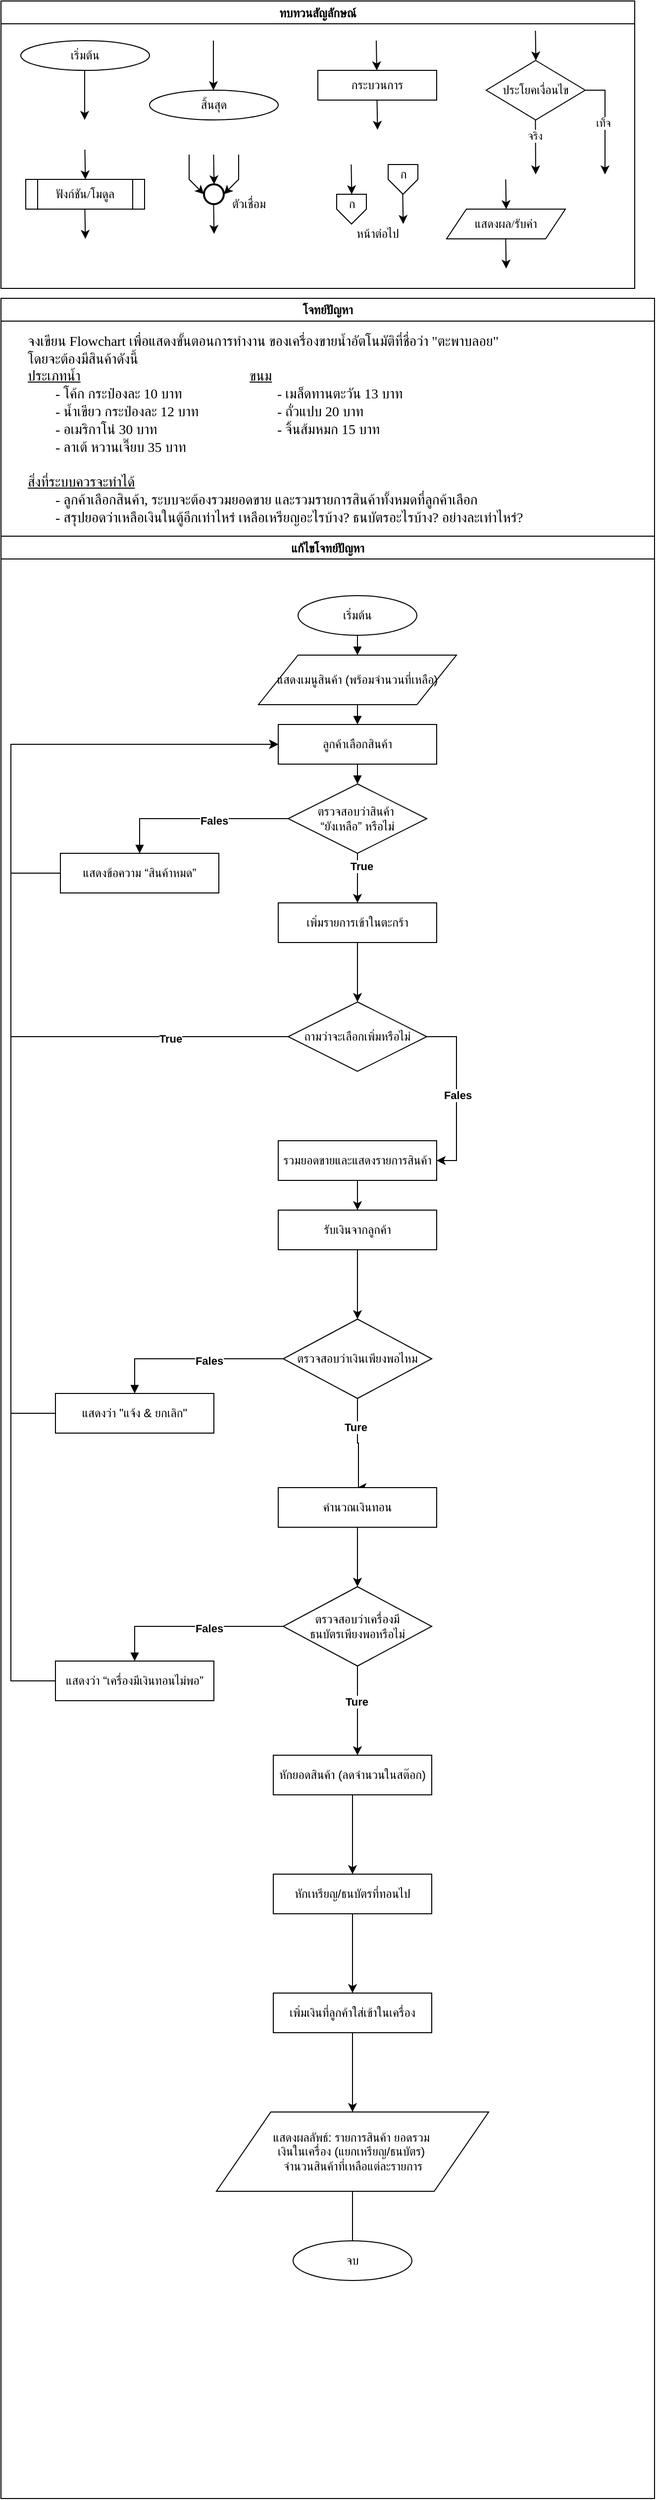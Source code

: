 <?xml version="1.0" encoding="UTF-8"?>
<mxfile version="28.0.4">
  <diagram name="Page-1" id="PdS_6scYZCDDdevV2K5-">
    <mxGraphModel dx="1303" dy="760" grid="1" gridSize="10" guides="1" tooltips="1" connect="1" arrows="1" fold="1" page="1" pageScale="1" pageWidth="827" pageHeight="1169" math="0" shadow="0">
      <root>
        <mxCell id="0" />
        <mxCell id="1" parent="0" />
        <mxCell id="b8LFJ1e8wzKBbjeRUcbo-1" value="ทบทวนสัญลักษณ์" style="swimlane;fontFamily=Sarabun;fontSource=https://fonts.googleapis.com/css?family=Sarabun;" parent="1" vertex="1">
          <mxGeometry x="80" y="30" width="640" height="290" as="geometry" />
        </mxCell>
        <mxCell id="b8LFJ1e8wzKBbjeRUcbo-2" value="&lt;font data-font-src=&quot;https://fonts.googleapis.com/css?family=Sarabun&quot; face=&quot;Sarabun&quot;&gt;เริ่มต้น&lt;/font&gt;" style="ellipse;whiteSpace=wrap;html=1;" parent="b8LFJ1e8wzKBbjeRUcbo-1" vertex="1">
          <mxGeometry x="20" y="40" width="130" height="30" as="geometry" />
        </mxCell>
        <mxCell id="b8LFJ1e8wzKBbjeRUcbo-3" value="" style="endArrow=classic;html=1;rounded=0;" parent="b8LFJ1e8wzKBbjeRUcbo-1" edge="1">
          <mxGeometry width="50" height="50" relative="1" as="geometry">
            <mxPoint x="84.5" y="70" as="sourcePoint" />
            <mxPoint x="84.5" y="120" as="targetPoint" />
          </mxGeometry>
        </mxCell>
        <mxCell id="b8LFJ1e8wzKBbjeRUcbo-4" value="&lt;font face=&quot;Sarabun&quot;&gt;สิ้นสุด&lt;/font&gt;" style="ellipse;whiteSpace=wrap;html=1;" parent="b8LFJ1e8wzKBbjeRUcbo-1" vertex="1">
          <mxGeometry x="150" y="90" width="130" height="30" as="geometry" />
        </mxCell>
        <mxCell id="b8LFJ1e8wzKBbjeRUcbo-5" value="" style="endArrow=classic;html=1;rounded=0;" parent="b8LFJ1e8wzKBbjeRUcbo-1" edge="1">
          <mxGeometry width="50" height="50" relative="1" as="geometry">
            <mxPoint x="214.5" y="40" as="sourcePoint" />
            <mxPoint x="214.5" y="90" as="targetPoint" />
          </mxGeometry>
        </mxCell>
        <mxCell id="b8LFJ1e8wzKBbjeRUcbo-6" value="กระบวนการ" style="rounded=0;whiteSpace=wrap;html=1;fontFamily=Sarabun;fontSource=https://fonts.googleapis.com/css?family=Sarabun;" parent="b8LFJ1e8wzKBbjeRUcbo-1" vertex="1">
          <mxGeometry x="320" y="70" width="120" height="30" as="geometry" />
        </mxCell>
        <mxCell id="b8LFJ1e8wzKBbjeRUcbo-7" value="" style="endArrow=classic;html=1;rounded=0;" parent="b8LFJ1e8wzKBbjeRUcbo-1" edge="1">
          <mxGeometry width="50" height="50" relative="1" as="geometry">
            <mxPoint x="379" y="40" as="sourcePoint" />
            <mxPoint x="379.5" y="70" as="targetPoint" />
          </mxGeometry>
        </mxCell>
        <mxCell id="b8LFJ1e8wzKBbjeRUcbo-8" value="" style="endArrow=classic;html=1;rounded=0;" parent="b8LFJ1e8wzKBbjeRUcbo-1" edge="1">
          <mxGeometry width="50" height="50" relative="1" as="geometry">
            <mxPoint x="379.75" y="100" as="sourcePoint" />
            <mxPoint x="380.25" y="130" as="targetPoint" />
          </mxGeometry>
        </mxCell>
        <mxCell id="b8LFJ1e8wzKBbjeRUcbo-9" value="ประโยคเงื่อนไข" style="rhombus;whiteSpace=wrap;html=1;fontFamily=Sarabun;fontSource=https://fonts.googleapis.com/css?family=Sarabun;" parent="b8LFJ1e8wzKBbjeRUcbo-1" vertex="1">
          <mxGeometry x="490" y="60" width="100" height="60" as="geometry" />
        </mxCell>
        <mxCell id="b8LFJ1e8wzKBbjeRUcbo-10" value="" style="endArrow=classic;html=1;rounded=0;" parent="b8LFJ1e8wzKBbjeRUcbo-1" edge="1">
          <mxGeometry width="50" height="50" relative="1" as="geometry">
            <mxPoint x="539.71" y="30" as="sourcePoint" />
            <mxPoint x="540.21" y="60" as="targetPoint" />
          </mxGeometry>
        </mxCell>
        <mxCell id="b8LFJ1e8wzKBbjeRUcbo-11" value="" style="endArrow=classic;html=1;rounded=0;" parent="b8LFJ1e8wzKBbjeRUcbo-1" edge="1">
          <mxGeometry width="50" height="50" relative="1" as="geometry">
            <mxPoint x="539.71" y="120" as="sourcePoint" />
            <mxPoint x="540" y="175" as="targetPoint" />
          </mxGeometry>
        </mxCell>
        <mxCell id="b8LFJ1e8wzKBbjeRUcbo-12" value="จริง" style="edgeLabel;html=1;align=center;verticalAlign=middle;resizable=0;points=[];fontFamily=Sarabun;fontSource=https://fonts.googleapis.com/css?family=Sarabun;" parent="b8LFJ1e8wzKBbjeRUcbo-11" vertex="1" connectable="0">
          <mxGeometry x="-0.414" y="-1" relative="1" as="geometry">
            <mxPoint as="offset" />
          </mxGeometry>
        </mxCell>
        <mxCell id="b8LFJ1e8wzKBbjeRUcbo-13" value="" style="endArrow=classic;html=1;rounded=0;exitX=1;exitY=0.5;exitDx=0;exitDy=0;" parent="b8LFJ1e8wzKBbjeRUcbo-1" source="b8LFJ1e8wzKBbjeRUcbo-9" edge="1">
          <mxGeometry width="50" height="50" relative="1" as="geometry">
            <mxPoint x="620" y="95" as="sourcePoint" />
            <mxPoint x="610" y="175" as="targetPoint" />
            <Array as="points">
              <mxPoint x="610" y="90" />
            </Array>
          </mxGeometry>
        </mxCell>
        <mxCell id="b8LFJ1e8wzKBbjeRUcbo-14" value="&lt;font data-font-src=&quot;https://fonts.googleapis.com/css?family=Sarabun&quot; face=&quot;Sarabun&quot;&gt;เท็จ&lt;/font&gt;" style="edgeLabel;html=1;align=center;verticalAlign=middle;resizable=0;points=[];" parent="b8LFJ1e8wzKBbjeRUcbo-13" vertex="1" connectable="0">
          <mxGeometry x="-0.002" y="-2" relative="1" as="geometry">
            <mxPoint as="offset" />
          </mxGeometry>
        </mxCell>
        <mxCell id="b8LFJ1e8wzKBbjeRUcbo-15" value="&lt;font data-font-src=&quot;https://fonts.googleapis.com/css?family=Sarabun&quot; face=&quot;Sarabun&quot;&gt;ฟังก์ชัน/โมดูล&lt;/font&gt;" style="shape=process;whiteSpace=wrap;html=1;backgroundOutline=1;" parent="b8LFJ1e8wzKBbjeRUcbo-1" vertex="1">
          <mxGeometry x="25" y="180" width="120" height="30" as="geometry" />
        </mxCell>
        <mxCell id="b8LFJ1e8wzKBbjeRUcbo-16" value="" style="endArrow=classic;html=1;rounded=0;" parent="b8LFJ1e8wzKBbjeRUcbo-1" edge="1">
          <mxGeometry width="50" height="50" relative="1" as="geometry">
            <mxPoint x="84.71" y="150" as="sourcePoint" />
            <mxPoint x="85.21" y="180" as="targetPoint" />
          </mxGeometry>
        </mxCell>
        <mxCell id="b8LFJ1e8wzKBbjeRUcbo-17" value="" style="endArrow=classic;html=1;rounded=0;" parent="b8LFJ1e8wzKBbjeRUcbo-1" edge="1">
          <mxGeometry width="50" height="50" relative="1" as="geometry">
            <mxPoint x="84.71" y="210" as="sourcePoint" />
            <mxPoint x="85.21" y="240" as="targetPoint" />
          </mxGeometry>
        </mxCell>
        <mxCell id="b8LFJ1e8wzKBbjeRUcbo-18" value="" style="strokeWidth=2;html=1;shape=mxgraph.flowchart.start_2;whiteSpace=wrap;" parent="b8LFJ1e8wzKBbjeRUcbo-1" vertex="1">
          <mxGeometry x="205" y="185" width="20" height="20" as="geometry" />
        </mxCell>
        <mxCell id="b8LFJ1e8wzKBbjeRUcbo-19" value="" style="endArrow=classic;html=1;rounded=0;" parent="b8LFJ1e8wzKBbjeRUcbo-1" edge="1">
          <mxGeometry width="50" height="50" relative="1" as="geometry">
            <mxPoint x="214.71" y="155" as="sourcePoint" />
            <mxPoint x="215.21" y="185" as="targetPoint" />
          </mxGeometry>
        </mxCell>
        <mxCell id="b8LFJ1e8wzKBbjeRUcbo-20" value="" style="endArrow=classic;html=1;rounded=0;entryX=0;entryY=0.5;entryDx=0;entryDy=0;entryPerimeter=0;" parent="b8LFJ1e8wzKBbjeRUcbo-1" target="b8LFJ1e8wzKBbjeRUcbo-18" edge="1">
          <mxGeometry width="50" height="50" relative="1" as="geometry">
            <mxPoint x="190.0" y="155" as="sourcePoint" />
            <mxPoint x="190.5" y="185" as="targetPoint" />
            <Array as="points">
              <mxPoint x="190" y="180" />
            </Array>
          </mxGeometry>
        </mxCell>
        <mxCell id="b8LFJ1e8wzKBbjeRUcbo-21" value="" style="endArrow=classic;html=1;rounded=0;entryX=1;entryY=0.5;entryDx=0;entryDy=0;entryPerimeter=0;" parent="b8LFJ1e8wzKBbjeRUcbo-1" target="b8LFJ1e8wzKBbjeRUcbo-18" edge="1">
          <mxGeometry width="50" height="50" relative="1" as="geometry">
            <mxPoint x="240.0" y="155" as="sourcePoint" />
            <mxPoint x="240.5" y="185" as="targetPoint" />
            <Array as="points">
              <mxPoint x="240" y="180" />
            </Array>
          </mxGeometry>
        </mxCell>
        <mxCell id="b8LFJ1e8wzKBbjeRUcbo-22" value="" style="endArrow=classic;html=1;rounded=0;" parent="b8LFJ1e8wzKBbjeRUcbo-1" edge="1">
          <mxGeometry width="50" height="50" relative="1" as="geometry">
            <mxPoint x="214.71" y="205" as="sourcePoint" />
            <mxPoint x="215.21" y="235" as="targetPoint" />
          </mxGeometry>
        </mxCell>
        <mxCell id="b8LFJ1e8wzKBbjeRUcbo-23" value="&lt;font data-font-src=&quot;https://fonts.googleapis.com/css?family=Sarabun&quot; face=&quot;Sarabun&quot;&gt;ตัวเชื่อม&lt;/font&gt;" style="text;html=1;align=center;verticalAlign=middle;resizable=0;points=[];autosize=1;strokeColor=none;fillColor=none;" parent="b8LFJ1e8wzKBbjeRUcbo-1" vertex="1">
          <mxGeometry x="220" y="190" width="60" height="30" as="geometry" />
        </mxCell>
        <mxCell id="b8LFJ1e8wzKBbjeRUcbo-24" value="" style="endArrow=classic;html=1;rounded=0;" parent="b8LFJ1e8wzKBbjeRUcbo-1" edge="1">
          <mxGeometry width="50" height="50" relative="1" as="geometry">
            <mxPoint x="353.71" y="165" as="sourcePoint" />
            <mxPoint x="354.21" y="195" as="targetPoint" />
          </mxGeometry>
        </mxCell>
        <mxCell id="b8LFJ1e8wzKBbjeRUcbo-25" value="" style="verticalLabelPosition=bottom;verticalAlign=top;html=1;shape=offPageConnector;rounded=0;size=0.5;" parent="b8LFJ1e8wzKBbjeRUcbo-1" vertex="1">
          <mxGeometry x="339" y="195" width="30" height="30" as="geometry" />
        </mxCell>
        <mxCell id="b8LFJ1e8wzKBbjeRUcbo-26" value="" style="endArrow=classic;html=1;rounded=0;" parent="b8LFJ1e8wzKBbjeRUcbo-1" edge="1">
          <mxGeometry width="50" height="50" relative="1" as="geometry">
            <mxPoint x="405.71" y="195" as="sourcePoint" />
            <mxPoint x="406.21" y="225" as="targetPoint" />
          </mxGeometry>
        </mxCell>
        <mxCell id="b8LFJ1e8wzKBbjeRUcbo-27" value="" style="verticalLabelPosition=bottom;verticalAlign=top;html=1;shape=offPageConnector;rounded=0;size=0.5;" parent="b8LFJ1e8wzKBbjeRUcbo-1" vertex="1">
          <mxGeometry x="391" y="165" width="30" height="30" as="geometry" />
        </mxCell>
        <mxCell id="b8LFJ1e8wzKBbjeRUcbo-28" value="หน้าต่อไป" style="text;html=1;align=center;verticalAlign=middle;resizable=0;points=[];autosize=1;strokeColor=none;fillColor=none;fontFamily=Sarabun;fontSource=https://fonts.googleapis.com/css?family=Sarabun;" parent="b8LFJ1e8wzKBbjeRUcbo-1" vertex="1">
          <mxGeometry x="345" y="220" width="70" height="30" as="geometry" />
        </mxCell>
        <mxCell id="b8LFJ1e8wzKBbjeRUcbo-29" value="ก" style="text;html=1;align=center;verticalAlign=middle;resizable=0;points=[];autosize=1;strokeColor=none;fillColor=none;fontFamily=Sarabun;fontSource=https://fonts.googleapis.com/css?family=Sarabun;" parent="b8LFJ1e8wzKBbjeRUcbo-1" vertex="1">
          <mxGeometry x="339" y="190" width="30" height="30" as="geometry" />
        </mxCell>
        <mxCell id="b8LFJ1e8wzKBbjeRUcbo-30" value="ก" style="text;html=1;align=center;verticalAlign=middle;resizable=0;points=[];autosize=1;strokeColor=none;fillColor=none;fontFamily=Sarabun;fontSource=https://fonts.googleapis.com/css?family=Sarabun;" parent="b8LFJ1e8wzKBbjeRUcbo-1" vertex="1">
          <mxGeometry x="391" y="160" width="30" height="30" as="geometry" />
        </mxCell>
        <mxCell id="b8LFJ1e8wzKBbjeRUcbo-31" value="แสดงผล/รับค่า" style="shape=parallelogram;perimeter=parallelogramPerimeter;whiteSpace=wrap;html=1;fixedSize=1;fontFamily=Sarabun;fontSource=https://fonts.googleapis.com/css?family=Sarabun;" parent="b8LFJ1e8wzKBbjeRUcbo-1" vertex="1">
          <mxGeometry x="450" y="210" width="120" height="30" as="geometry" />
        </mxCell>
        <mxCell id="b8LFJ1e8wzKBbjeRUcbo-32" value="" style="endArrow=classic;html=1;rounded=0;" parent="b8LFJ1e8wzKBbjeRUcbo-1" edge="1">
          <mxGeometry width="50" height="50" relative="1" as="geometry">
            <mxPoint x="509.71" y="180" as="sourcePoint" />
            <mxPoint x="510.21" y="210" as="targetPoint" />
          </mxGeometry>
        </mxCell>
        <mxCell id="b8LFJ1e8wzKBbjeRUcbo-33" value="" style="endArrow=classic;html=1;rounded=0;" parent="b8LFJ1e8wzKBbjeRUcbo-1" edge="1">
          <mxGeometry width="50" height="50" relative="1" as="geometry">
            <mxPoint x="509.71" y="240" as="sourcePoint" />
            <mxPoint x="510.21" y="270" as="targetPoint" />
          </mxGeometry>
        </mxCell>
        <mxCell id="b8LFJ1e8wzKBbjeRUcbo-37" value="&lt;font data-font-src=&quot;https://fonts.googleapis.com/css?family=Sarabun&quot; face=&quot;Sarabun&quot;&gt;โจทย์ปัญหา&lt;/font&gt;" style="swimlane;whiteSpace=wrap;html=1;" parent="1" vertex="1">
          <mxGeometry x="80" y="330" width="660" height="2220" as="geometry" />
        </mxCell>
        <mxCell id="b8LFJ1e8wzKBbjeRUcbo-38" value="&lt;font data-font-src=&quot;https://fonts.googleapis.com/css?family=Sarabun&quot; face=&quot;Sarabun&quot; style=&quot;font-size: 14px;&quot;&gt;จงเขียน Flowchart เพื่อแสดงขั้นตอนการทำงาน ของเครื่องขายน้ำอัตโนมัติที่ชื่อว่า &quot;ตะพาบลอย&quot;&lt;br&gt;โดยจะต้องมีสินค้าดังนี้&lt;br&gt;&lt;u&gt;ประเภทน้ำ&lt;span style=&quot;white-space: pre;&quot;&gt;&#x9;&lt;/span&gt;&lt;span style=&quot;white-space: pre;&quot;&gt;&#x9;&lt;/span&gt;&lt;span style=&quot;white-space: pre;&quot;&gt;&#x9;&lt;/span&gt;&lt;span style=&quot;white-space: pre;&quot;&gt;&#x9;&lt;/span&gt;&lt;span style=&quot;white-space: pre;&quot;&gt;&#x9;&lt;/span&gt;&lt;span style=&quot;white-space: pre;&quot;&gt;&#x9;&lt;span style=&quot;white-space: pre;&quot;&gt;&#x9;&lt;/span&gt;ข&lt;/span&gt;นม&lt;/u&gt;&lt;br&gt;&lt;span style=&quot;white-space: pre;&quot;&gt;&#x9;&lt;/span&gt;- โค้ก กระป๋องละ 10 บาท&lt;span style=&quot;white-space: pre;&quot;&gt;&#x9;&lt;/span&gt;&lt;span style=&quot;white-space: pre;&quot;&gt;&#x9;&lt;/span&gt;&lt;span style=&quot;white-space: pre;&quot;&gt;&#x9;&lt;/span&gt;&lt;span style=&quot;white-space: pre;&quot;&gt;&#x9;&lt;/span&gt;- เมล็ดทานตะวัน 13 บาท&lt;br&gt;&lt;span style=&quot;white-space: pre;&quot;&gt;&#x9;&lt;/span&gt;- น้ำเขียว กระป๋องละ 12 บาท&lt;span style=&quot;white-space: pre;&quot;&gt;&#x9;&lt;/span&gt;&lt;span style=&quot;white-space: pre;&quot;&gt;&#x9;&lt;/span&gt;&lt;span style=&quot;white-space: pre;&quot;&gt;&#x9;&lt;/span&gt;- ถั่วแปบ 20 บาท&lt;br&gt;&lt;span style=&quot;white-space: pre;&quot;&gt;&#x9;&lt;/span&gt;- อเมริกาโน่ 30 บาท&lt;span style=&quot;white-space: pre;&quot;&gt;&#x9;&lt;/span&gt;&lt;span style=&quot;white-space: pre;&quot;&gt;&#x9;&lt;/span&gt;&lt;span style=&quot;white-space: pre;&quot;&gt;&#x9;&lt;/span&gt;&lt;span style=&quot;white-space: pre;&quot;&gt;&#x9;&lt;/span&gt;&lt;span style=&quot;white-space: pre;&quot;&gt;&#x9;&lt;/span&gt;- จิ้นส้มหมก 15 บาท&lt;br&gt;&lt;span style=&quot;white-space: pre;&quot;&gt;&#x9;&lt;/span&gt;- ลาเต้ หวานเจี๊ยบ 35 บาท&lt;span style=&quot;white-space: pre;&quot;&gt;&#x9;&lt;/span&gt;&lt;br&gt;&lt;br&gt;&lt;u&gt;สิ่งที่ระบบควรจะทำได้&lt;/u&gt;&lt;br&gt;&lt;span style=&quot;white-space: pre;&quot;&gt;&#x9;&lt;/span&gt;- ลูกค้าเลือกสินค้า, ระบบจะต้องรวมยอดขาย และรวมรายการสินค้าทั้งหมดที่ลูกค้าเลือก&lt;br&gt;&lt;span style=&quot;white-space: pre;&quot;&gt;&#x9;&lt;/span&gt;- สรุปยอดว่าเหลือเงินในตู้อีกเท่าไหร่ เหลือเหรียญอะไรบ้าง? ธนบัตรอะไรบ้าง? อย่างละเท่าไหร่?&lt;br&gt;&lt;br&gt;&lt;br&gt;&lt;/font&gt;" style="text;html=1;align=left;verticalAlign=middle;resizable=0;points=[];autosize=1;strokeColor=none;fillColor=none;fontSize=14;" parent="b8LFJ1e8wzKBbjeRUcbo-37" vertex="1">
          <mxGeometry x="25" y="30" width="580" height="240" as="geometry" />
        </mxCell>
        <mxCell id="b8LFJ1e8wzKBbjeRUcbo-34" value="แก้ไขโจทย์ปัญหา" style="swimlane;fontFamily=Sarabun;fontSource=https://fonts.googleapis.com/css?family=Sarabun;" parent="b8LFJ1e8wzKBbjeRUcbo-37" vertex="1">
          <mxGeometry y="240" width="660" height="1980" as="geometry" />
        </mxCell>
        <mxCell id="b8LFJ1e8wzKBbjeRUcbo-106" value="เริ่มต้น" style="ellipse;whiteSpace=wrap;html=1;" parent="b8LFJ1e8wzKBbjeRUcbo-34" vertex="1">
          <mxGeometry x="300" y="60" width="120" height="40" as="geometry" />
        </mxCell>
        <mxCell id="b8LFJ1e8wzKBbjeRUcbo-107" value="แสดงเมนูสินค้า (พร้อมจำนวนที่เหลือ)" style="shape=parallelogram;whiteSpace=wrap;html=1;" parent="b8LFJ1e8wzKBbjeRUcbo-34" vertex="1">
          <mxGeometry x="260" y="120" width="200" height="50" as="geometry" />
        </mxCell>
        <mxCell id="b8LFJ1e8wzKBbjeRUcbo-108" value="ลูกค้าเลือกสินค้า" style="rectangle;whiteSpace=wrap;html=1;" parent="b8LFJ1e8wzKBbjeRUcbo-34" vertex="1">
          <mxGeometry x="280" y="190" width="160" height="40" as="geometry" />
        </mxCell>
        <mxCell id="b8LFJ1e8wzKBbjeRUcbo-137" value="" style="edgeStyle=orthogonalEdgeStyle;rounded=0;orthogonalLoop=1;jettySize=auto;html=1;exitX=0.5;exitY=1;exitDx=0;exitDy=0;entryX=0.5;entryY=0;entryDx=0;entryDy=0;" parent="b8LFJ1e8wzKBbjeRUcbo-34" source="b8LFJ1e8wzKBbjeRUcbo-109" target="b8LFJ1e8wzKBbjeRUcbo-136" edge="1">
          <mxGeometry relative="1" as="geometry">
            <Array as="points">
              <mxPoint x="360" y="330" />
              <mxPoint x="360" y="330" />
            </Array>
          </mxGeometry>
        </mxCell>
        <mxCell id="b8LFJ1e8wzKBbjeRUcbo-138" value="&lt;b&gt;True&lt;/b&gt;" style="edgeLabel;html=1;align=center;verticalAlign=middle;resizable=0;points=[];" parent="b8LFJ1e8wzKBbjeRUcbo-137" vertex="1" connectable="0">
          <mxGeometry x="-0.473" y="4" relative="1" as="geometry">
            <mxPoint as="offset" />
          </mxGeometry>
        </mxCell>
        <mxCell id="b8LFJ1e8wzKBbjeRUcbo-109" value="ตรวจสอบว่าสินค้า&amp;nbsp;&lt;div&gt;“ยังเหลือ” หรือไม่&lt;/div&gt;" style="rhombus;whiteSpace=wrap;html=1;" parent="b8LFJ1e8wzKBbjeRUcbo-34" vertex="1">
          <mxGeometry x="290" y="250" width="140" height="70" as="geometry" />
        </mxCell>
        <mxCell id="b8LFJ1e8wzKBbjeRUcbo-142" value="" style="edgeStyle=orthogonalEdgeStyle;rounded=0;orthogonalLoop=1;jettySize=auto;html=1;entryX=0;entryY=0.5;entryDx=0;entryDy=0;exitX=0;exitY=0.5;exitDx=0;exitDy=0;" parent="b8LFJ1e8wzKBbjeRUcbo-34" source="b8LFJ1e8wzKBbjeRUcbo-110" target="b8LFJ1e8wzKBbjeRUcbo-108" edge="1">
          <mxGeometry relative="1" as="geometry">
            <mxPoint x="-60" y="340" as="targetPoint" />
            <Array as="points">
              <mxPoint x="10" y="340" />
              <mxPoint x="10" y="210" />
            </Array>
          </mxGeometry>
        </mxCell>
        <mxCell id="b8LFJ1e8wzKBbjeRUcbo-110" value="แสดงข้อความ “สินค้าหมด”" style="rectangle;whiteSpace=wrap;html=1;" parent="b8LFJ1e8wzKBbjeRUcbo-34" vertex="1">
          <mxGeometry x="60" y="320" width="160" height="40" as="geometry" />
        </mxCell>
        <mxCell id="b8LFJ1e8wzKBbjeRUcbo-119" style="endArrow=block;" parent="b8LFJ1e8wzKBbjeRUcbo-34" source="b8LFJ1e8wzKBbjeRUcbo-106" target="b8LFJ1e8wzKBbjeRUcbo-107" edge="1">
          <mxGeometry relative="1" as="geometry" />
        </mxCell>
        <mxCell id="b8LFJ1e8wzKBbjeRUcbo-120" style="endArrow=block;" parent="b8LFJ1e8wzKBbjeRUcbo-34" source="b8LFJ1e8wzKBbjeRUcbo-107" target="b8LFJ1e8wzKBbjeRUcbo-108" edge="1">
          <mxGeometry relative="1" as="geometry" />
        </mxCell>
        <mxCell id="b8LFJ1e8wzKBbjeRUcbo-121" style="endArrow=block;" parent="b8LFJ1e8wzKBbjeRUcbo-34" source="b8LFJ1e8wzKBbjeRUcbo-108" target="b8LFJ1e8wzKBbjeRUcbo-109" edge="1">
          <mxGeometry relative="1" as="geometry" />
        </mxCell>
        <mxCell id="b8LFJ1e8wzKBbjeRUcbo-122" style="endArrow=block;exitX=0;exitY=0.5;exitDx=0;exitDy=0;rounded=0;curved=0;" parent="b8LFJ1e8wzKBbjeRUcbo-34" source="b8LFJ1e8wzKBbjeRUcbo-109" target="b8LFJ1e8wzKBbjeRUcbo-110" edge="1">
          <mxGeometry relative="1" as="geometry">
            <mxPoint x="230" y="280" as="targetPoint" />
            <Array as="points">
              <mxPoint x="140" y="285" />
            </Array>
          </mxGeometry>
        </mxCell>
        <mxCell id="b8LFJ1e8wzKBbjeRUcbo-135" value="&lt;b&gt;Fales&lt;/b&gt;" style="edgeLabel;html=1;align=center;verticalAlign=middle;resizable=0;points=[];" parent="b8LFJ1e8wzKBbjeRUcbo-122" vertex="1" connectable="0">
          <mxGeometry x="-0.183" y="2" relative="1" as="geometry">
            <mxPoint as="offset" />
          </mxGeometry>
        </mxCell>
        <mxCell id="b8LFJ1e8wzKBbjeRUcbo-144" value="" style="edgeStyle=orthogonalEdgeStyle;rounded=0;orthogonalLoop=1;jettySize=auto;html=1;" parent="b8LFJ1e8wzKBbjeRUcbo-34" source="b8LFJ1e8wzKBbjeRUcbo-136" edge="1">
          <mxGeometry relative="1" as="geometry">
            <mxPoint x="360" y="470" as="targetPoint" />
          </mxGeometry>
        </mxCell>
        <mxCell id="b8LFJ1e8wzKBbjeRUcbo-136" value="เพิ่มรายการเข้าในตะกร้า" style="rectangle;whiteSpace=wrap;html=1;" parent="b8LFJ1e8wzKBbjeRUcbo-34" vertex="1">
          <mxGeometry x="280" y="370" width="160" height="40" as="geometry" />
        </mxCell>
        <mxCell id="b8LFJ1e8wzKBbjeRUcbo-147" value="" style="edgeStyle=orthogonalEdgeStyle;rounded=0;orthogonalLoop=1;jettySize=auto;html=1;entryX=0;entryY=0.5;entryDx=0;entryDy=0;exitX=0;exitY=0.5;exitDx=0;exitDy=0;" parent="b8LFJ1e8wzKBbjeRUcbo-34" source="b8LFJ1e8wzKBbjeRUcbo-145" target="b8LFJ1e8wzKBbjeRUcbo-108" edge="1">
          <mxGeometry relative="1" as="geometry">
            <mxPoint x="180" y="505" as="targetPoint" />
            <Array as="points">
              <mxPoint x="10" y="505" />
              <mxPoint x="10" y="210" />
            </Array>
          </mxGeometry>
        </mxCell>
        <mxCell id="b8LFJ1e8wzKBbjeRUcbo-148" value="&lt;b&gt;True&lt;/b&gt;" style="edgeLabel;html=1;align=center;verticalAlign=middle;resizable=0;points=[];" parent="b8LFJ1e8wzKBbjeRUcbo-147" vertex="1" connectable="0">
          <mxGeometry x="-0.718" y="2" relative="1" as="geometry">
            <mxPoint as="offset" />
          </mxGeometry>
        </mxCell>
        <mxCell id="b8LFJ1e8wzKBbjeRUcbo-150" value="" style="edgeStyle=orthogonalEdgeStyle;rounded=0;orthogonalLoop=1;jettySize=auto;html=1;entryX=1;entryY=0.5;entryDx=0;entryDy=0;exitX=1;exitY=0.5;exitDx=0;exitDy=0;" parent="b8LFJ1e8wzKBbjeRUcbo-34" source="b8LFJ1e8wzKBbjeRUcbo-145" target="b8LFJ1e8wzKBbjeRUcbo-151" edge="1">
          <mxGeometry relative="1" as="geometry">
            <mxPoint x="540" y="505" as="targetPoint" />
          </mxGeometry>
        </mxCell>
        <mxCell id="b8LFJ1e8wzKBbjeRUcbo-152" value="&lt;b&gt;Fales&lt;/b&gt;" style="edgeLabel;html=1;align=center;verticalAlign=middle;resizable=0;points=[];" parent="b8LFJ1e8wzKBbjeRUcbo-150" vertex="1" connectable="0">
          <mxGeometry x="0.016" y="1" relative="1" as="geometry">
            <mxPoint as="offset" />
          </mxGeometry>
        </mxCell>
        <mxCell id="b8LFJ1e8wzKBbjeRUcbo-145" value="ถามว่าจะเลือกเพิ่มหรือไม่" style="rhombus;whiteSpace=wrap;html=1;" parent="b8LFJ1e8wzKBbjeRUcbo-34" vertex="1">
          <mxGeometry x="290" y="470" width="140" height="70" as="geometry" />
        </mxCell>
        <mxCell id="b8LFJ1e8wzKBbjeRUcbo-154" value="" style="edgeStyle=orthogonalEdgeStyle;rounded=0;orthogonalLoop=1;jettySize=auto;html=1;" parent="b8LFJ1e8wzKBbjeRUcbo-34" source="b8LFJ1e8wzKBbjeRUcbo-151" edge="1">
          <mxGeometry relative="1" as="geometry">
            <mxPoint x="360" y="680" as="targetPoint" />
          </mxGeometry>
        </mxCell>
        <mxCell id="b8LFJ1e8wzKBbjeRUcbo-151" value="รวมยอดขายและแสดงรายการสินค้า" style="rectangle;whiteSpace=wrap;html=1;" parent="b8LFJ1e8wzKBbjeRUcbo-34" vertex="1">
          <mxGeometry x="280" y="610" width="160" height="40" as="geometry" />
        </mxCell>
        <mxCell id="b8LFJ1e8wzKBbjeRUcbo-158" value="" style="edgeStyle=orthogonalEdgeStyle;rounded=0;orthogonalLoop=1;jettySize=auto;html=1;" parent="b8LFJ1e8wzKBbjeRUcbo-34" source="b8LFJ1e8wzKBbjeRUcbo-156" edge="1">
          <mxGeometry relative="1" as="geometry">
            <mxPoint x="360" y="790" as="targetPoint" />
          </mxGeometry>
        </mxCell>
        <mxCell id="b8LFJ1e8wzKBbjeRUcbo-156" value="รับเงินจากลูกค้า" style="rectangle;whiteSpace=wrap;html=1;" parent="b8LFJ1e8wzKBbjeRUcbo-34" vertex="1">
          <mxGeometry x="280" y="680" width="160" height="40" as="geometry" />
        </mxCell>
        <mxCell id="b8LFJ1e8wzKBbjeRUcbo-170" value="" style="edgeStyle=orthogonalEdgeStyle;rounded=0;orthogonalLoop=1;jettySize=auto;html=1;" parent="b8LFJ1e8wzKBbjeRUcbo-34" source="b8LFJ1e8wzKBbjeRUcbo-159" edge="1">
          <mxGeometry relative="1" as="geometry">
            <mxPoint x="360" y="960" as="targetPoint" />
            <Array as="points">
              <mxPoint x="360" y="915" />
              <mxPoint x="361" y="915" />
              <mxPoint x="361" y="960" />
            </Array>
          </mxGeometry>
        </mxCell>
        <mxCell id="b8LFJ1e8wzKBbjeRUcbo-171" value="&lt;b&gt;Ture&lt;/b&gt;" style="edgeLabel;html=1;align=center;verticalAlign=middle;resizable=0;points=[];" parent="b8LFJ1e8wzKBbjeRUcbo-170" vertex="1" connectable="0">
          <mxGeometry x="-0.366" y="-2" relative="1" as="geometry">
            <mxPoint as="offset" />
          </mxGeometry>
        </mxCell>
        <mxCell id="b8LFJ1e8wzKBbjeRUcbo-159" value="ตรวจสอบว่าเงินเพียงพอไหม" style="rhombus;whiteSpace=wrap;html=1;" parent="b8LFJ1e8wzKBbjeRUcbo-34" vertex="1">
          <mxGeometry x="285" y="790" width="150" height="80" as="geometry" />
        </mxCell>
        <mxCell id="b8LFJ1e8wzKBbjeRUcbo-164" style="endArrow=block;exitX=0;exitY=0.5;exitDx=0;exitDy=0;rounded=0;curved=0;" parent="b8LFJ1e8wzKBbjeRUcbo-34" target="b8LFJ1e8wzKBbjeRUcbo-166" edge="1">
          <mxGeometry relative="1" as="geometry">
            <mxPoint x="225" y="825" as="targetPoint" />
            <mxPoint x="285" y="830" as="sourcePoint" />
            <Array as="points">
              <mxPoint x="135" y="830" />
            </Array>
          </mxGeometry>
        </mxCell>
        <mxCell id="b8LFJ1e8wzKBbjeRUcbo-165" value="&lt;b&gt;Fales&lt;/b&gt;" style="edgeLabel;html=1;align=center;verticalAlign=middle;resizable=0;points=[];" parent="b8LFJ1e8wzKBbjeRUcbo-164" vertex="1" connectable="0">
          <mxGeometry x="-0.183" y="2" relative="1" as="geometry">
            <mxPoint as="offset" />
          </mxGeometry>
        </mxCell>
        <mxCell id="b8LFJ1e8wzKBbjeRUcbo-168" value="" style="edgeStyle=orthogonalEdgeStyle;rounded=0;orthogonalLoop=1;jettySize=auto;html=1;entryX=0;entryY=0.5;entryDx=0;entryDy=0;" parent="b8LFJ1e8wzKBbjeRUcbo-34" source="b8LFJ1e8wzKBbjeRUcbo-166" target="b8LFJ1e8wzKBbjeRUcbo-108" edge="1">
          <mxGeometry relative="1" as="geometry">
            <mxPoint x="140" y="345.091" as="targetPoint" />
            <Array as="points">
              <mxPoint x="10" y="885" />
              <mxPoint x="10" y="210" />
            </Array>
          </mxGeometry>
        </mxCell>
        <mxCell id="b8LFJ1e8wzKBbjeRUcbo-166" value="แสดงว่า &quot;แจ้ง &amp;amp; ยกเลิก&quot;" style="rectangle;whiteSpace=wrap;html=1;" parent="b8LFJ1e8wzKBbjeRUcbo-34" vertex="1">
          <mxGeometry x="55" y="865" width="160" height="40" as="geometry" />
        </mxCell>
        <mxCell id="b8LFJ1e8wzKBbjeRUcbo-174" value="" style="edgeStyle=orthogonalEdgeStyle;rounded=0;orthogonalLoop=1;jettySize=auto;html=1;" parent="b8LFJ1e8wzKBbjeRUcbo-34" source="b8LFJ1e8wzKBbjeRUcbo-172" edge="1">
          <mxGeometry relative="1" as="geometry">
            <mxPoint x="360" y="1060" as="targetPoint" />
          </mxGeometry>
        </mxCell>
        <mxCell id="b8LFJ1e8wzKBbjeRUcbo-172" value="คำนวณเงินทอน" style="rectangle;whiteSpace=wrap;html=1;" parent="b8LFJ1e8wzKBbjeRUcbo-34" vertex="1">
          <mxGeometry x="280" y="960" width="160" height="40" as="geometry" />
        </mxCell>
        <mxCell id="b8LFJ1e8wzKBbjeRUcbo-182" value="" style="edgeStyle=orthogonalEdgeStyle;rounded=0;orthogonalLoop=1;jettySize=auto;html=1;" parent="b8LFJ1e8wzKBbjeRUcbo-34" source="b8LFJ1e8wzKBbjeRUcbo-175" edge="1">
          <mxGeometry relative="1" as="geometry">
            <mxPoint x="360" y="1230" as="targetPoint" />
          </mxGeometry>
        </mxCell>
        <mxCell id="b8LFJ1e8wzKBbjeRUcbo-184" value="&lt;b&gt;Ture&lt;/b&gt;" style="edgeLabel;html=1;align=center;verticalAlign=middle;resizable=0;points=[];" parent="b8LFJ1e8wzKBbjeRUcbo-182" vertex="1" connectable="0">
          <mxGeometry x="-0.203" y="-1" relative="1" as="geometry">
            <mxPoint as="offset" />
          </mxGeometry>
        </mxCell>
        <mxCell id="b8LFJ1e8wzKBbjeRUcbo-175" value="ตรวจสอบว่าเครื่องมี&lt;div&gt;ธนบัตรเพียงพอหรือไม่&lt;/div&gt;" style="rhombus;whiteSpace=wrap;html=1;" parent="b8LFJ1e8wzKBbjeRUcbo-34" vertex="1">
          <mxGeometry x="285" y="1060" width="150" height="80" as="geometry" />
        </mxCell>
        <mxCell id="b8LFJ1e8wzKBbjeRUcbo-176" style="endArrow=block;exitX=0;exitY=0.5;exitDx=0;exitDy=0;rounded=0;curved=0;" parent="b8LFJ1e8wzKBbjeRUcbo-34" target="b8LFJ1e8wzKBbjeRUcbo-178" edge="1">
          <mxGeometry relative="1" as="geometry">
            <mxPoint x="225" y="1095" as="targetPoint" />
            <mxPoint x="285" y="1100" as="sourcePoint" />
            <Array as="points">
              <mxPoint x="135" y="1100" />
            </Array>
          </mxGeometry>
        </mxCell>
        <mxCell id="b8LFJ1e8wzKBbjeRUcbo-177" value="&lt;b&gt;Fales&lt;/b&gt;" style="edgeLabel;html=1;align=center;verticalAlign=middle;resizable=0;points=[];" parent="b8LFJ1e8wzKBbjeRUcbo-176" vertex="1" connectable="0">
          <mxGeometry x="-0.183" y="2" relative="1" as="geometry">
            <mxPoint as="offset" />
          </mxGeometry>
        </mxCell>
        <mxCell id="b8LFJ1e8wzKBbjeRUcbo-180" value="" style="edgeStyle=orthogonalEdgeStyle;rounded=0;orthogonalLoop=1;jettySize=auto;html=1;entryX=0;entryY=0.5;entryDx=0;entryDy=0;" parent="b8LFJ1e8wzKBbjeRUcbo-34" source="b8LFJ1e8wzKBbjeRUcbo-178" target="b8LFJ1e8wzKBbjeRUcbo-108" edge="1">
          <mxGeometry relative="1" as="geometry">
            <mxPoint x="-45" y="1155" as="targetPoint" />
            <Array as="points">
              <mxPoint x="10" y="1155" />
              <mxPoint x="10" y="210" />
            </Array>
          </mxGeometry>
        </mxCell>
        <mxCell id="b8LFJ1e8wzKBbjeRUcbo-178" value="แสดงว่า “เครื่องมีเงินทอนไม่พอ”" style="rectangle;whiteSpace=wrap;html=1;" parent="b8LFJ1e8wzKBbjeRUcbo-34" vertex="1">
          <mxGeometry x="55" y="1135" width="160" height="40" as="geometry" />
        </mxCell>
        <mxCell id="b8LFJ1e8wzKBbjeRUcbo-188" value="" style="edgeStyle=orthogonalEdgeStyle;rounded=0;orthogonalLoop=1;jettySize=auto;html=1;" parent="b8LFJ1e8wzKBbjeRUcbo-34" source="b8LFJ1e8wzKBbjeRUcbo-183" target="b8LFJ1e8wzKBbjeRUcbo-187" edge="1">
          <mxGeometry relative="1" as="geometry" />
        </mxCell>
        <mxCell id="b8LFJ1e8wzKBbjeRUcbo-183" value="หักยอดสินค้า (ลดจำนวนในสต๊อก)" style="rectangle;whiteSpace=wrap;html=1;" parent="b8LFJ1e8wzKBbjeRUcbo-34" vertex="1">
          <mxGeometry x="275" y="1230" width="160" height="40" as="geometry" />
        </mxCell>
        <mxCell id="b8LFJ1e8wzKBbjeRUcbo-190" value="" style="edgeStyle=orthogonalEdgeStyle;rounded=0;orthogonalLoop=1;jettySize=auto;html=1;" parent="b8LFJ1e8wzKBbjeRUcbo-34" source="b8LFJ1e8wzKBbjeRUcbo-187" target="b8LFJ1e8wzKBbjeRUcbo-189" edge="1">
          <mxGeometry relative="1" as="geometry" />
        </mxCell>
        <mxCell id="b8LFJ1e8wzKBbjeRUcbo-187" value="หักเหรียญ/ธนบัตรที่ทอนไป" style="rectangle;whiteSpace=wrap;html=1;" parent="b8LFJ1e8wzKBbjeRUcbo-34" vertex="1">
          <mxGeometry x="275" y="1350" width="160" height="40" as="geometry" />
        </mxCell>
        <mxCell id="b8LFJ1e8wzKBbjeRUcbo-193" value="" style="edgeStyle=orthogonalEdgeStyle;rounded=0;orthogonalLoop=1;jettySize=auto;html=1;" parent="b8LFJ1e8wzKBbjeRUcbo-34" source="b8LFJ1e8wzKBbjeRUcbo-189" edge="1">
          <mxGeometry relative="1" as="geometry">
            <mxPoint x="355" y="1590" as="targetPoint" />
          </mxGeometry>
        </mxCell>
        <mxCell id="b8LFJ1e8wzKBbjeRUcbo-189" value="เพิ่มเงินที่ลูกค้าใส่เข้าในเครื่อง" style="rectangle;whiteSpace=wrap;html=1;" parent="b8LFJ1e8wzKBbjeRUcbo-34" vertex="1">
          <mxGeometry x="275" y="1470" width="160" height="40" as="geometry" />
        </mxCell>
        <mxCell id="b8LFJ1e8wzKBbjeRUcbo-244" value="" style="edgeStyle=orthogonalEdgeStyle;rounded=0;orthogonalLoop=1;jettySize=auto;html=1;" parent="b8LFJ1e8wzKBbjeRUcbo-34" source="b8LFJ1e8wzKBbjeRUcbo-242" edge="1">
          <mxGeometry relative="1" as="geometry">
            <mxPoint x="355" y="1750" as="targetPoint" />
          </mxGeometry>
        </mxCell>
        <mxCell id="b8LFJ1e8wzKBbjeRUcbo-242" value="แสดงผลลัพธ์:&amp;nbsp;รายการสินค้า&amp;nbsp;ยอดรวม&amp;nbsp;&lt;div&gt;เงินในเครื่อง&amp;nbsp;&lt;span style=&quot;background-color: transparent; color: light-dark(rgb(0, 0, 0), rgb(255, 255, 255));&quot;&gt;(แยกเหรียญ/ธนบัตร)&amp;nbsp;&lt;/span&gt;&lt;/div&gt;&lt;div&gt;&lt;span style=&quot;background-color: transparent; color: light-dark(rgb(0, 0, 0), rgb(255, 255, 255));&quot;&gt;จำนวนสินค้าที่เหลือแต่ละรายการ&lt;/span&gt;&lt;/div&gt;" style="shape=parallelogram;whiteSpace=wrap;html=1;" parent="b8LFJ1e8wzKBbjeRUcbo-34" vertex="1">
          <mxGeometry x="217.5" y="1590" width="275" height="80" as="geometry" />
        </mxCell>
        <mxCell id="b8LFJ1e8wzKBbjeRUcbo-245" value="จบ" style="ellipse;whiteSpace=wrap;html=1;" parent="b8LFJ1e8wzKBbjeRUcbo-34" vertex="1">
          <mxGeometry x="295" y="1720" width="120" height="40" as="geometry" />
        </mxCell>
      </root>
    </mxGraphModel>
  </diagram>
</mxfile>
